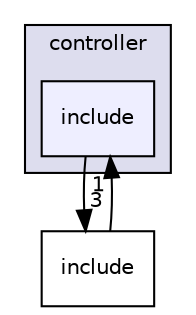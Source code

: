 digraph "C:/Work.git/ble/BLE-CC254x-1.4.0/Components/ble/controller/include" {
  compound=true
  node [ fontsize="10", fontname="Helvetica"];
  edge [ labelfontsize="10", labelfontname="Helvetica"];
  subgraph clusterdir_b75e1dd1fafdc9282807f258aea393a6 {
    graph [ bgcolor="#ddddee", pencolor="black", label="controller" fontname="Helvetica", fontsize="10", URL="dir_b75e1dd1fafdc9282807f258aea393a6.html"]
  dir_120d2c2685cda2ebf6fb94fe5ce76e3e [shape=box, label="include", style="filled", fillcolor="#eeeeff", pencolor="black", URL="dir_120d2c2685cda2ebf6fb94fe5ce76e3e.html"];
  }
  dir_0e6c88dc3493ee74cf5c1ff5b8323d07 [shape=box label="include" URL="dir_0e6c88dc3493ee74cf5c1ff5b8323d07.html"];
  dir_120d2c2685cda2ebf6fb94fe5ce76e3e->dir_0e6c88dc3493ee74cf5c1ff5b8323d07 [headlabel="3", labeldistance=1.5 headhref="dir_000004_000007.html"];
  dir_0e6c88dc3493ee74cf5c1ff5b8323d07->dir_120d2c2685cda2ebf6fb94fe5ce76e3e [headlabel="1", labeldistance=1.5 headhref="dir_000007_000004.html"];
}
